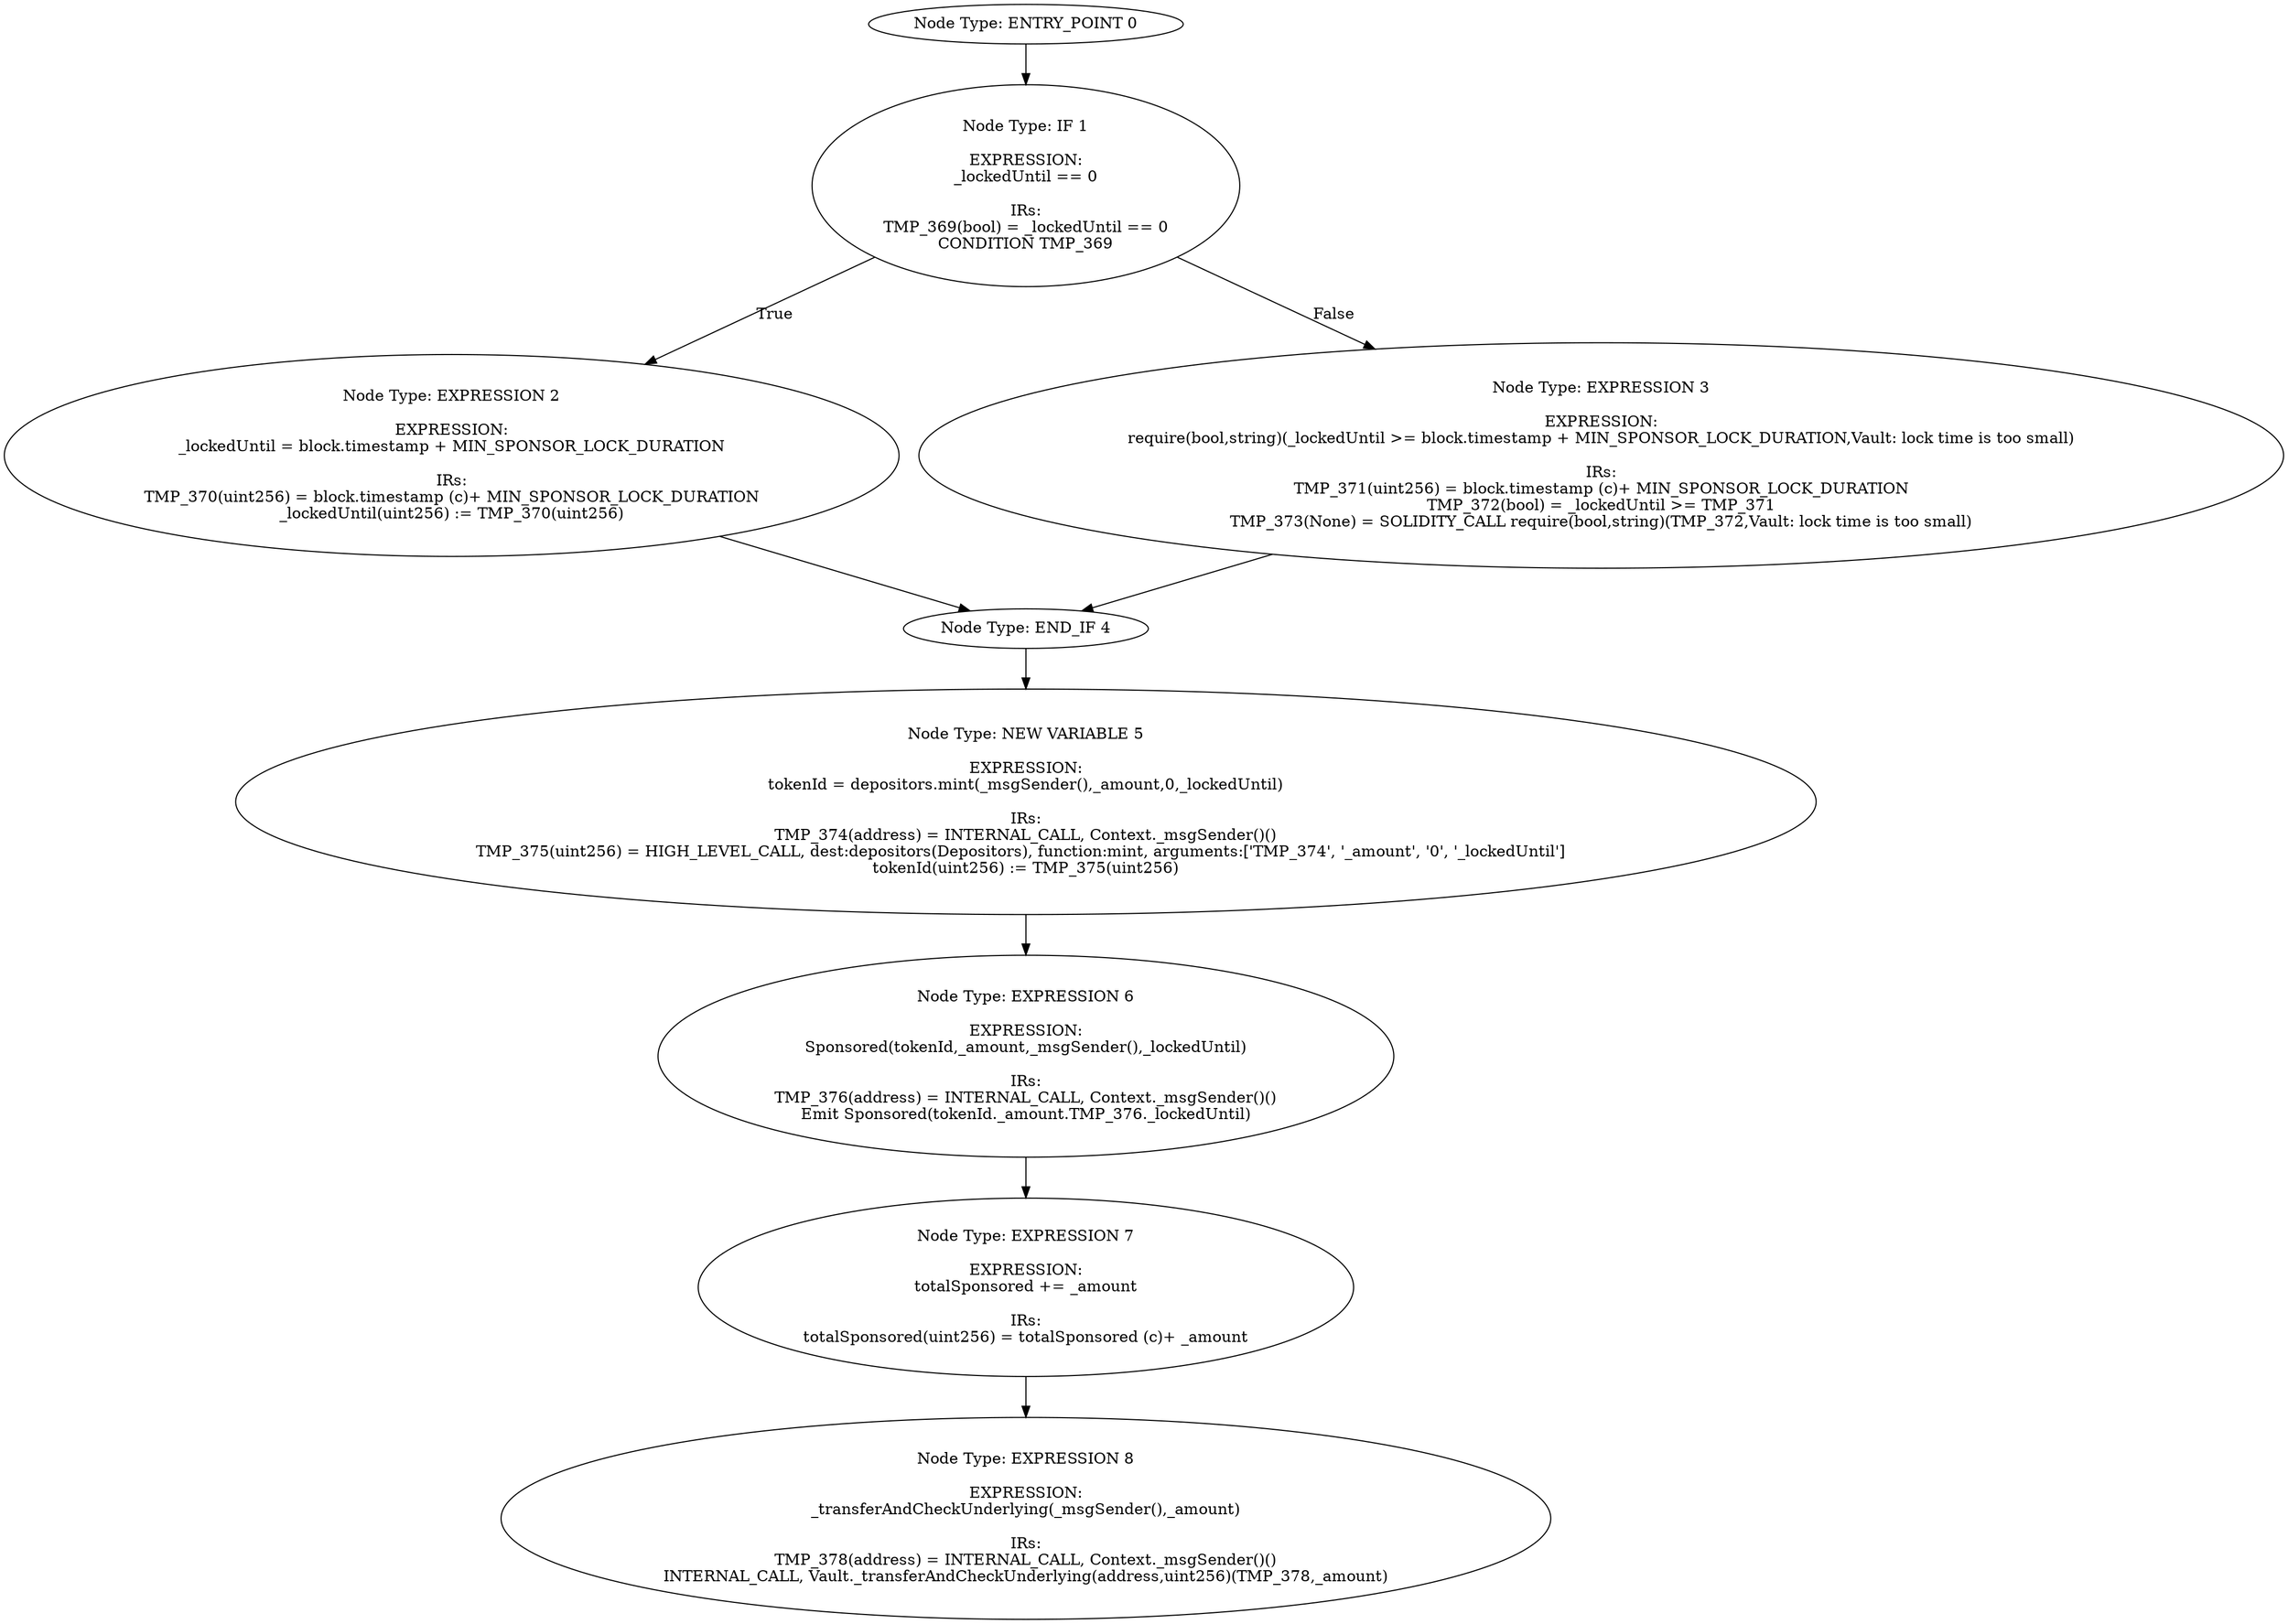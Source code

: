digraph{
0[label="Node Type: ENTRY_POINT 0
"];
0->1;
1[label="Node Type: IF 1

EXPRESSION:
_lockedUntil == 0

IRs:
TMP_369(bool) = _lockedUntil == 0
CONDITION TMP_369"];
1->2[label="True"];
1->3[label="False"];
2[label="Node Type: EXPRESSION 2

EXPRESSION:
_lockedUntil = block.timestamp + MIN_SPONSOR_LOCK_DURATION

IRs:
TMP_370(uint256) = block.timestamp (c)+ MIN_SPONSOR_LOCK_DURATION
_lockedUntil(uint256) := TMP_370(uint256)"];
2->4;
3[label="Node Type: EXPRESSION 3

EXPRESSION:
require(bool,string)(_lockedUntil >= block.timestamp + MIN_SPONSOR_LOCK_DURATION,Vault: lock time is too small)

IRs:
TMP_371(uint256) = block.timestamp (c)+ MIN_SPONSOR_LOCK_DURATION
TMP_372(bool) = _lockedUntil >= TMP_371
TMP_373(None) = SOLIDITY_CALL require(bool,string)(TMP_372,Vault: lock time is too small)"];
3->4;
4[label="Node Type: END_IF 4
"];
4->5;
5[label="Node Type: NEW VARIABLE 5

EXPRESSION:
tokenId = depositors.mint(_msgSender(),_amount,0,_lockedUntil)

IRs:
TMP_374(address) = INTERNAL_CALL, Context._msgSender()()
TMP_375(uint256) = HIGH_LEVEL_CALL, dest:depositors(Depositors), function:mint, arguments:['TMP_374', '_amount', '0', '_lockedUntil']  
tokenId(uint256) := TMP_375(uint256)"];
5->6;
6[label="Node Type: EXPRESSION 6

EXPRESSION:
Sponsored(tokenId,_amount,_msgSender(),_lockedUntil)

IRs:
TMP_376(address) = INTERNAL_CALL, Context._msgSender()()
Emit Sponsored(tokenId._amount.TMP_376._lockedUntil)"];
6->7;
7[label="Node Type: EXPRESSION 7

EXPRESSION:
totalSponsored += _amount

IRs:
totalSponsored(uint256) = totalSponsored (c)+ _amount"];
7->8;
8[label="Node Type: EXPRESSION 8

EXPRESSION:
_transferAndCheckUnderlying(_msgSender(),_amount)

IRs:
TMP_378(address) = INTERNAL_CALL, Context._msgSender()()
INTERNAL_CALL, Vault._transferAndCheckUnderlying(address,uint256)(TMP_378,_amount)"];
}
